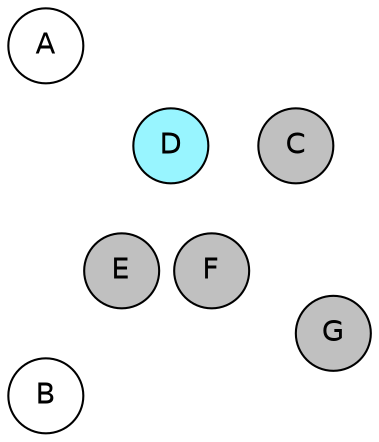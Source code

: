 
graph {

layout = circo;
mindist = .1

node [shape = circle, fontname = Helvetica, margin = 0, style = filled]
edge [style=invis]

subgraph 1 {
	E -- F -- F# -- G -- G# -- A -- A# -- B -- C -- C# -- D -- D# -- E
}

C [fillcolor = gray];
C# [fillcolor = gray];
D [fillcolor = cadetblue1];
D# [fillcolor = white];
E [fillcolor = gray];
F [fillcolor = gray];
F# [fillcolor = white];
G [fillcolor = gray];
G# [fillcolor = gray];
A [fillcolor = white];
A# [fillcolor = white];
B [fillcolor = white];
}
